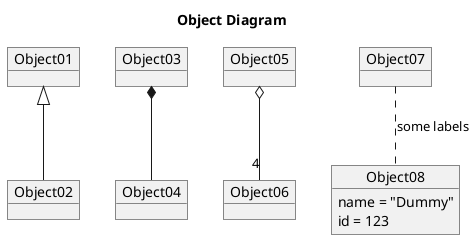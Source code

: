 @startuml

!if %variable_exists("$THEME")
title $THEME THEME
!else
title Object Diagram
!endif

skinparam BackgroundColor transparent

object Object01
object Object02
object Object03
object Object04
object Object05
object Object06
object Object07
object Object08
Object08 : name = "Dummy"
Object08 : id = 123

Object01 <|-- Object02
Object03 *-- Object04
Object05 o-- "4" Object06
Object07 .. Object08 : some labels

@enduml
